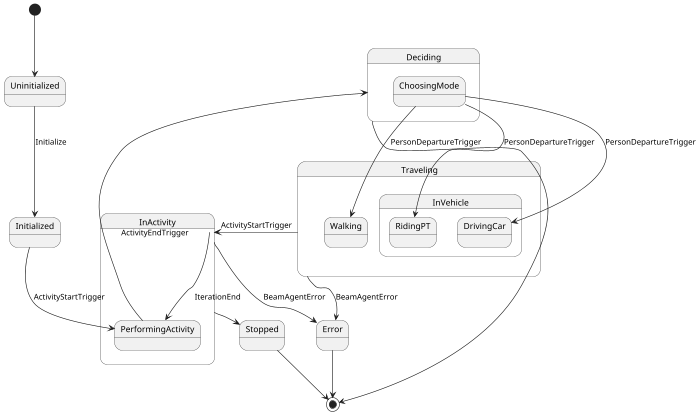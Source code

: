 @startuml
scale 700 width
[*] --> Uninitialized

state Uninitialized

state InActivity{
    state PerformingActivity
}

state Deciding{
    state ChoosingMode
}


state Traveling{

    state InVehicle{
        state DrivingCar
        state RidingPT
    }

    state Walking

}

state Stopped



PerformingActivity --> Deciding: ActivityEndTrigger



Uninitialized --> Initialized: Initialize

Initialized  --> PerformingActivity: ActivityStartTrigger


ChoosingMode --> DrivingCar: PersonDepartureTrigger

ChoosingMode --> Walking: PersonDepartureTrigger

ChoosingMode --> RidingPT: PersonDepartureTrigger


InActivity --> Stopped: IterationEnd

Traveling --> InActivity: ActivityStartTrigger

InActivity --> PerformingActivity


Traveling --> Error: BeamAgentError

InActivity --> Error: BeamAgentError

Deciding --> [*]

Error --> [*]

Stopped --> [*]

@enduml
